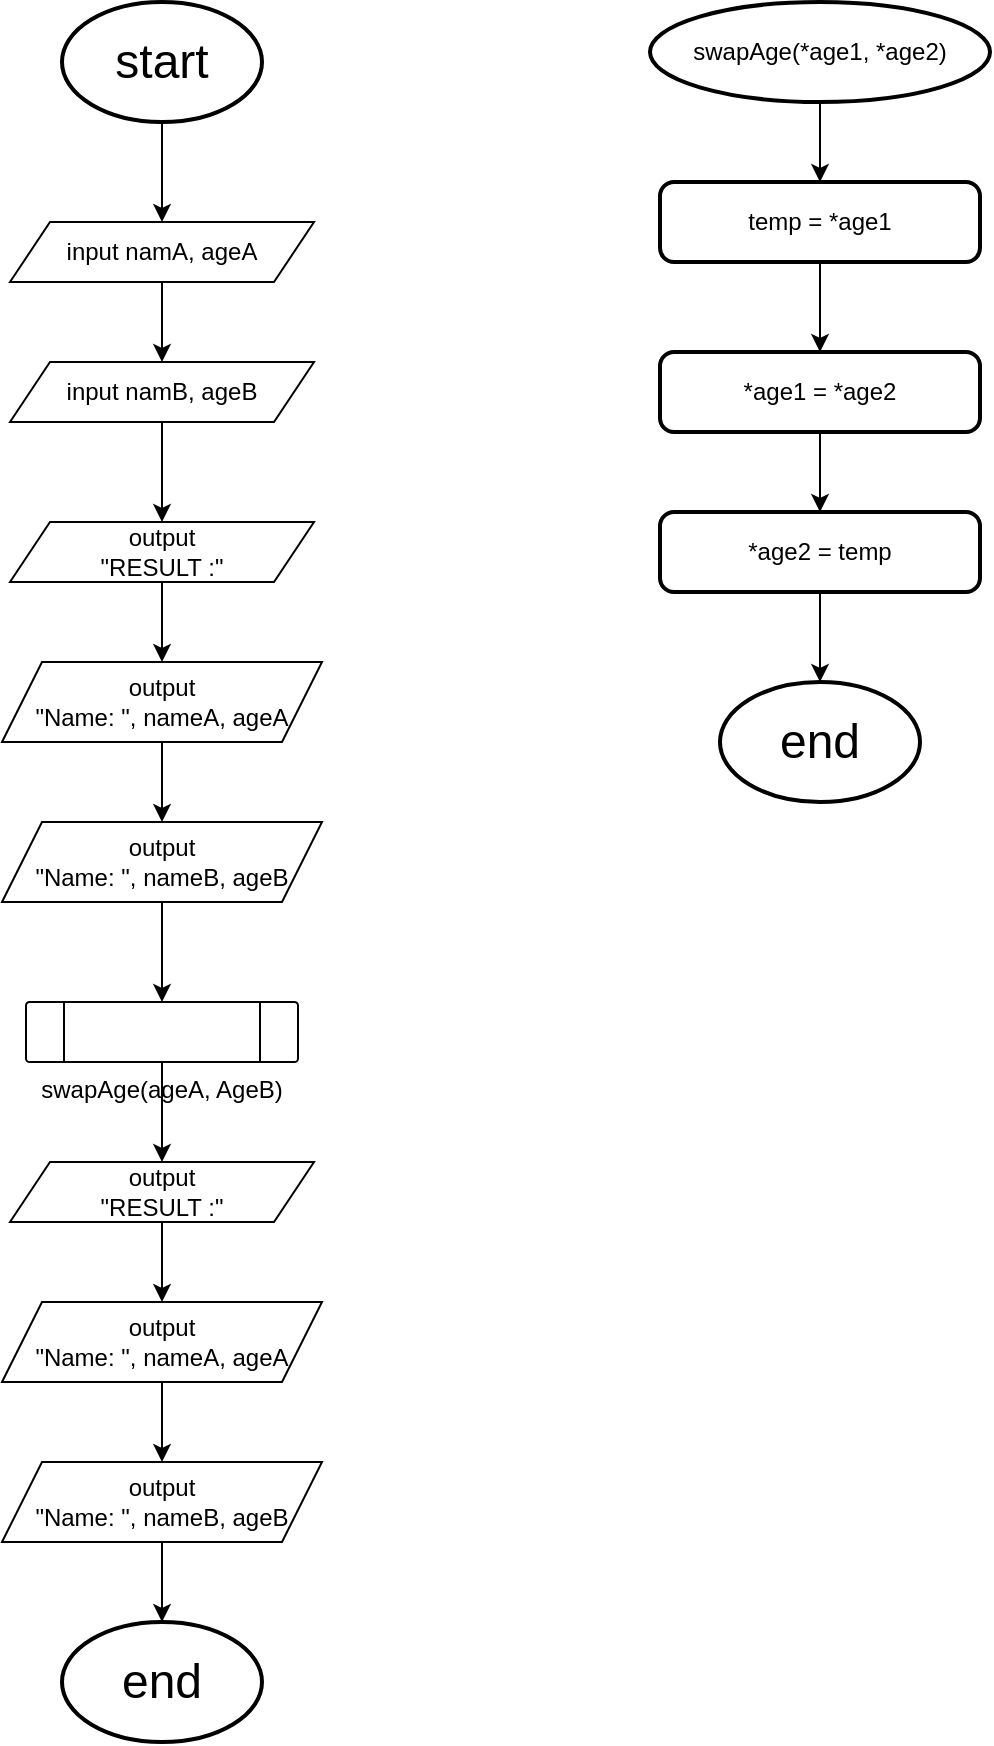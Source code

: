 <mxfile version="25.0.3">
  <diagram name="Page-1" id="xZsLK0tz0OmfjCFf6RGW">
    <mxGraphModel dx="2899" dy="1066" grid="1" gridSize="10" guides="1" tooltips="1" connect="1" arrows="1" fold="1" page="1" pageScale="1" pageWidth="850" pageHeight="1100" math="0" shadow="0">
      <root>
        <mxCell id="0" />
        <mxCell id="1" parent="0" />
        <mxCell id="uh7O1EpS0kLe0Fi4g0f8-6" style="edgeStyle=orthogonalEdgeStyle;rounded=0;orthogonalLoop=1;jettySize=auto;html=1;" edge="1" parent="1" source="uh7O1EpS0kLe0Fi4g0f8-1" target="uh7O1EpS0kLe0Fi4g0f8-3">
          <mxGeometry relative="1" as="geometry" />
        </mxCell>
        <mxCell id="uh7O1EpS0kLe0Fi4g0f8-1" value="&lt;font style=&quot;font-size: 24px;&quot;&gt;start&lt;/font&gt;" style="strokeWidth=2;html=1;shape=mxgraph.flowchart.start_1;whiteSpace=wrap;" vertex="1" parent="1">
          <mxGeometry x="-484" y="80" width="100" height="60" as="geometry" />
        </mxCell>
        <mxCell id="uh7O1EpS0kLe0Fi4g0f8-2" value="&lt;font style=&quot;font-size: 24px;&quot;&gt;end&lt;/font&gt;" style="strokeWidth=2;html=1;shape=mxgraph.flowchart.start_1;whiteSpace=wrap;" vertex="1" parent="1">
          <mxGeometry x="-484" y="890" width="100" height="60" as="geometry" />
        </mxCell>
        <mxCell id="uh7O1EpS0kLe0Fi4g0f8-7" style="edgeStyle=orthogonalEdgeStyle;rounded=0;orthogonalLoop=1;jettySize=auto;html=1;entryX=0.5;entryY=0;entryDx=0;entryDy=0;" edge="1" parent="1" source="uh7O1EpS0kLe0Fi4g0f8-3" target="uh7O1EpS0kLe0Fi4g0f8-5">
          <mxGeometry relative="1" as="geometry" />
        </mxCell>
        <mxCell id="uh7O1EpS0kLe0Fi4g0f8-3" value="input namA, ageA" style="shape=parallelogram;perimeter=parallelogramPerimeter;whiteSpace=wrap;html=1;fixedSize=1;" vertex="1" parent="1">
          <mxGeometry x="-510" y="190" width="152" height="30" as="geometry" />
        </mxCell>
        <mxCell id="uh7O1EpS0kLe0Fi4g0f8-24" style="edgeStyle=orthogonalEdgeStyle;rounded=0;orthogonalLoop=1;jettySize=auto;html=1;entryX=0.5;entryY=0;entryDx=0;entryDy=0;" edge="1" parent="1" source="uh7O1EpS0kLe0Fi4g0f8-4" target="uh7O1EpS0kLe0Fi4g0f8-21">
          <mxGeometry relative="1" as="geometry" />
        </mxCell>
        <mxCell id="uh7O1EpS0kLe0Fi4g0f8-4" value="temp = *age1" style="rounded=1;whiteSpace=wrap;html=1;absoluteArcSize=1;arcSize=14;strokeWidth=2;" vertex="1" parent="1">
          <mxGeometry x="-185" y="170" width="160" height="40" as="geometry" />
        </mxCell>
        <mxCell id="uh7O1EpS0kLe0Fi4g0f8-11" style="edgeStyle=orthogonalEdgeStyle;rounded=0;orthogonalLoop=1;jettySize=auto;html=1;exitX=0.5;exitY=1;exitDx=0;exitDy=0;entryX=0.5;entryY=0;entryDx=0;entryDy=0;" edge="1" parent="1" source="uh7O1EpS0kLe0Fi4g0f8-5" target="uh7O1EpS0kLe0Fi4g0f8-8">
          <mxGeometry relative="1" as="geometry" />
        </mxCell>
        <mxCell id="uh7O1EpS0kLe0Fi4g0f8-5" value="input namB, ageB" style="shape=parallelogram;perimeter=parallelogramPerimeter;whiteSpace=wrap;html=1;fixedSize=1;" vertex="1" parent="1">
          <mxGeometry x="-510" y="260" width="152" height="30" as="geometry" />
        </mxCell>
        <mxCell id="uh7O1EpS0kLe0Fi4g0f8-12" style="edgeStyle=orthogonalEdgeStyle;rounded=0;orthogonalLoop=1;jettySize=auto;html=1;entryX=0.5;entryY=0;entryDx=0;entryDy=0;" edge="1" parent="1" source="uh7O1EpS0kLe0Fi4g0f8-8" target="uh7O1EpS0kLe0Fi4g0f8-9">
          <mxGeometry relative="1" as="geometry" />
        </mxCell>
        <mxCell id="uh7O1EpS0kLe0Fi4g0f8-8" value="output&lt;div&gt;&quot;RESULT :&quot;&lt;/div&gt;" style="shape=parallelogram;perimeter=parallelogramPerimeter;whiteSpace=wrap;html=1;fixedSize=1;" vertex="1" parent="1">
          <mxGeometry x="-510" y="340" width="152" height="30" as="geometry" />
        </mxCell>
        <mxCell id="uh7O1EpS0kLe0Fi4g0f8-13" style="edgeStyle=orthogonalEdgeStyle;rounded=0;orthogonalLoop=1;jettySize=auto;html=1;" edge="1" parent="1" source="uh7O1EpS0kLe0Fi4g0f8-9" target="uh7O1EpS0kLe0Fi4g0f8-10">
          <mxGeometry relative="1" as="geometry" />
        </mxCell>
        <mxCell id="uh7O1EpS0kLe0Fi4g0f8-9" value="output&lt;br&gt;&quot;Name: &quot;, nameA, ageA" style="shape=parallelogram;perimeter=parallelogramPerimeter;whiteSpace=wrap;html=1;fixedSize=1;" vertex="1" parent="1">
          <mxGeometry x="-514" y="410" width="160" height="40" as="geometry" />
        </mxCell>
        <mxCell id="uh7O1EpS0kLe0Fi4g0f8-15" style="edgeStyle=orthogonalEdgeStyle;rounded=0;orthogonalLoop=1;jettySize=auto;html=1;entryX=0.5;entryY=0;entryDx=0;entryDy=0;" edge="1" parent="1" source="uh7O1EpS0kLe0Fi4g0f8-10" target="uh7O1EpS0kLe0Fi4g0f8-14">
          <mxGeometry relative="1" as="geometry" />
        </mxCell>
        <mxCell id="uh7O1EpS0kLe0Fi4g0f8-10" value="output&lt;br&gt;&quot;Name: &quot;, nameB, ageB" style="shape=parallelogram;perimeter=parallelogramPerimeter;whiteSpace=wrap;html=1;fixedSize=1;" vertex="1" parent="1">
          <mxGeometry x="-514" y="490" width="160" height="40" as="geometry" />
        </mxCell>
        <mxCell id="uh7O1EpS0kLe0Fi4g0f8-27" style="edgeStyle=orthogonalEdgeStyle;rounded=0;orthogonalLoop=1;jettySize=auto;html=1;entryX=0.5;entryY=0;entryDx=0;entryDy=0;" edge="1" parent="1" source="uh7O1EpS0kLe0Fi4g0f8-14" target="uh7O1EpS0kLe0Fi4g0f8-16">
          <mxGeometry relative="1" as="geometry" />
        </mxCell>
        <mxCell id="uh7O1EpS0kLe0Fi4g0f8-14" value="swapAge(ageA, AgeB)" style="verticalLabelPosition=bottom;verticalAlign=top;html=1;shape=process;whiteSpace=wrap;rounded=1;size=0.14;arcSize=6;" vertex="1" parent="1">
          <mxGeometry x="-502" y="580" width="136" height="30" as="geometry" />
        </mxCell>
        <mxCell id="uh7O1EpS0kLe0Fi4g0f8-28" style="edgeStyle=orthogonalEdgeStyle;rounded=0;orthogonalLoop=1;jettySize=auto;html=1;" edge="1" parent="1" source="uh7O1EpS0kLe0Fi4g0f8-16" target="uh7O1EpS0kLe0Fi4g0f8-17">
          <mxGeometry relative="1" as="geometry" />
        </mxCell>
        <mxCell id="uh7O1EpS0kLe0Fi4g0f8-16" value="output&lt;div&gt;&quot;RESULT :&quot;&lt;/div&gt;" style="shape=parallelogram;perimeter=parallelogramPerimeter;whiteSpace=wrap;html=1;fixedSize=1;" vertex="1" parent="1">
          <mxGeometry x="-510" y="660" width="152" height="30" as="geometry" />
        </mxCell>
        <mxCell id="uh7O1EpS0kLe0Fi4g0f8-29" style="edgeStyle=orthogonalEdgeStyle;rounded=0;orthogonalLoop=1;jettySize=auto;html=1;entryX=0.5;entryY=0;entryDx=0;entryDy=0;" edge="1" parent="1" source="uh7O1EpS0kLe0Fi4g0f8-17" target="uh7O1EpS0kLe0Fi4g0f8-18">
          <mxGeometry relative="1" as="geometry" />
        </mxCell>
        <mxCell id="uh7O1EpS0kLe0Fi4g0f8-17" value="output&lt;br&gt;&quot;Name: &quot;, nameA, ageA" style="shape=parallelogram;perimeter=parallelogramPerimeter;whiteSpace=wrap;html=1;fixedSize=1;" vertex="1" parent="1">
          <mxGeometry x="-514" y="730" width="160" height="40" as="geometry" />
        </mxCell>
        <mxCell id="uh7O1EpS0kLe0Fi4g0f8-18" value="output&lt;br&gt;&quot;Name: &quot;, nameB, ageB" style="shape=parallelogram;perimeter=parallelogramPerimeter;whiteSpace=wrap;html=1;fixedSize=1;" vertex="1" parent="1">
          <mxGeometry x="-514" y="810" width="160" height="40" as="geometry" />
        </mxCell>
        <mxCell id="uh7O1EpS0kLe0Fi4g0f8-23" style="edgeStyle=orthogonalEdgeStyle;rounded=0;orthogonalLoop=1;jettySize=auto;html=1;entryX=0.5;entryY=0;entryDx=0;entryDy=0;" edge="1" parent="1" source="uh7O1EpS0kLe0Fi4g0f8-19" target="uh7O1EpS0kLe0Fi4g0f8-4">
          <mxGeometry relative="1" as="geometry" />
        </mxCell>
        <mxCell id="uh7O1EpS0kLe0Fi4g0f8-19" value="swapAge(*age1, *age2)" style="strokeWidth=2;html=1;shape=mxgraph.flowchart.start_1;whiteSpace=wrap;" vertex="1" parent="1">
          <mxGeometry x="-190" y="80" width="170" height="50" as="geometry" />
        </mxCell>
        <mxCell id="uh7O1EpS0kLe0Fi4g0f8-20" value="&lt;font style=&quot;font-size: 24px;&quot;&gt;end&lt;/font&gt;" style="strokeWidth=2;html=1;shape=mxgraph.flowchart.start_1;whiteSpace=wrap;" vertex="1" parent="1">
          <mxGeometry x="-155" y="420" width="100" height="60" as="geometry" />
        </mxCell>
        <mxCell id="uh7O1EpS0kLe0Fi4g0f8-25" style="edgeStyle=orthogonalEdgeStyle;rounded=0;orthogonalLoop=1;jettySize=auto;html=1;entryX=0.5;entryY=0;entryDx=0;entryDy=0;" edge="1" parent="1" source="uh7O1EpS0kLe0Fi4g0f8-21" target="uh7O1EpS0kLe0Fi4g0f8-22">
          <mxGeometry relative="1" as="geometry" />
        </mxCell>
        <mxCell id="uh7O1EpS0kLe0Fi4g0f8-21" value="*age1 = *age2" style="rounded=1;whiteSpace=wrap;html=1;absoluteArcSize=1;arcSize=14;strokeWidth=2;" vertex="1" parent="1">
          <mxGeometry x="-185" y="255" width="160" height="40" as="geometry" />
        </mxCell>
        <mxCell id="uh7O1EpS0kLe0Fi4g0f8-22" value="*age2 = temp" style="rounded=1;whiteSpace=wrap;html=1;absoluteArcSize=1;arcSize=14;strokeWidth=2;" vertex="1" parent="1">
          <mxGeometry x="-185" y="335" width="160" height="40" as="geometry" />
        </mxCell>
        <mxCell id="uh7O1EpS0kLe0Fi4g0f8-26" style="edgeStyle=orthogonalEdgeStyle;rounded=0;orthogonalLoop=1;jettySize=auto;html=1;entryX=0.5;entryY=0;entryDx=0;entryDy=0;entryPerimeter=0;" edge="1" parent="1" source="uh7O1EpS0kLe0Fi4g0f8-22" target="uh7O1EpS0kLe0Fi4g0f8-20">
          <mxGeometry relative="1" as="geometry" />
        </mxCell>
        <mxCell id="uh7O1EpS0kLe0Fi4g0f8-30" style="edgeStyle=orthogonalEdgeStyle;rounded=0;orthogonalLoop=1;jettySize=auto;html=1;entryX=0.5;entryY=0;entryDx=0;entryDy=0;entryPerimeter=0;" edge="1" parent="1" source="uh7O1EpS0kLe0Fi4g0f8-18" target="uh7O1EpS0kLe0Fi4g0f8-2">
          <mxGeometry relative="1" as="geometry" />
        </mxCell>
      </root>
    </mxGraphModel>
  </diagram>
</mxfile>
